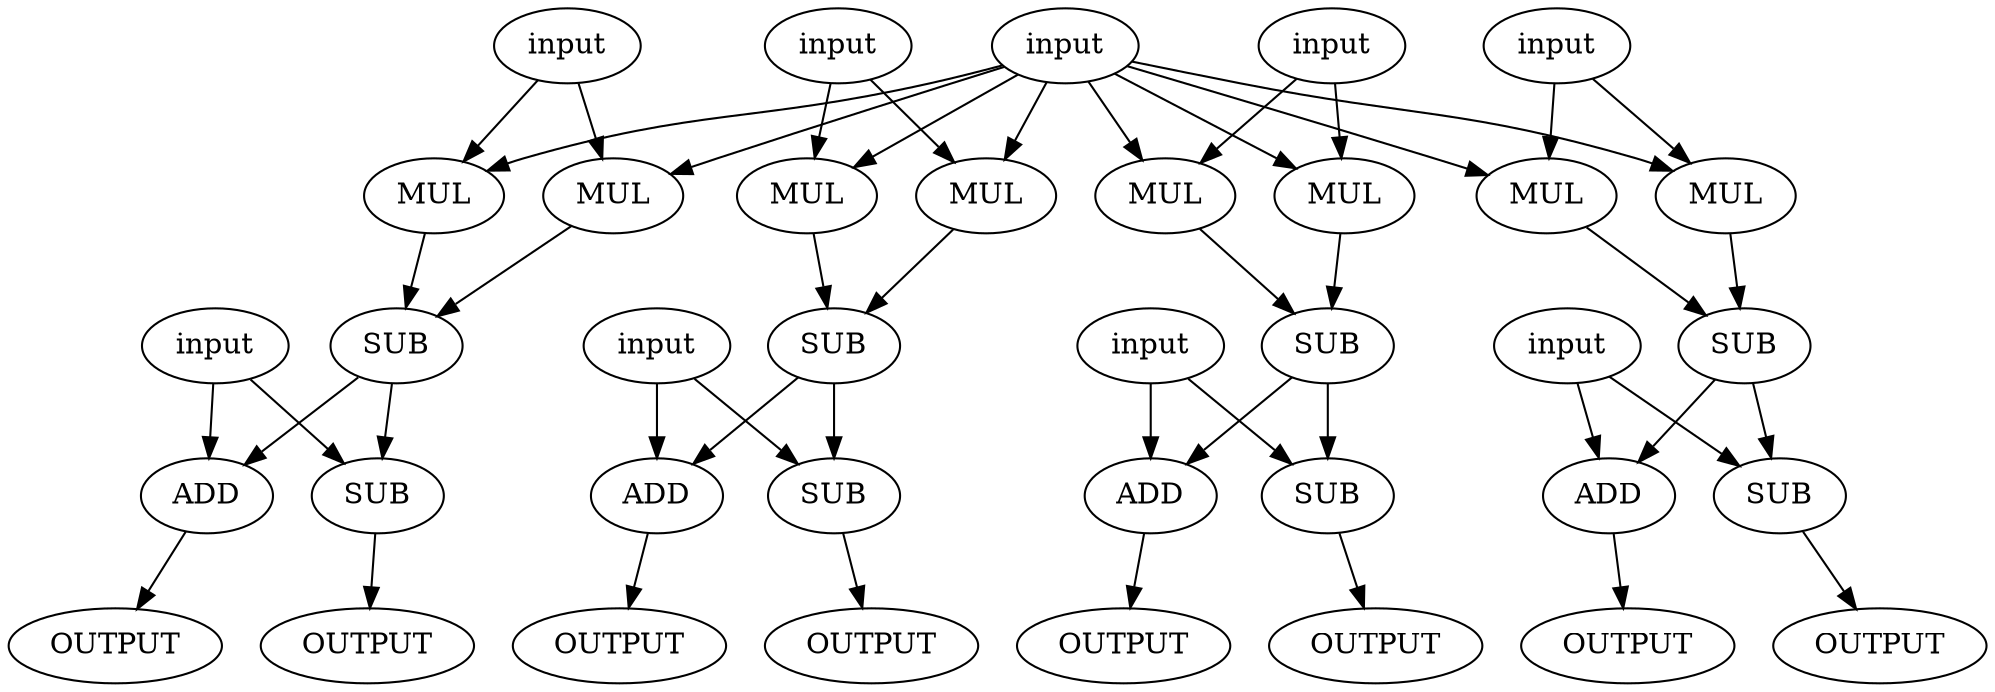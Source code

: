 digraph G { 
N0 [label=input]; 
N1 [label=input]; 
N2 [ label=input]; 
N3 [label=input];
N4 [ label=input]; 
N5 [  label=input];
N6 [ label=input]; 
N7 [ label=input]; 
N8 [label=input]; 
N9 [label=MUL]; 
N10 [ label=MUL]; 
N11 [label=MUL];
N12 [ label=MUL]; 
N13 [label=MUL]; 
N14 [ label=MUL]; 
N15 [  label=MUL];
N16 [ label=MUL]; 
N17 [ label=SUB]; 
N18 [  label=SUB]; 
N19 [ label=SUB]; 
N20 [  label=SUB]; 
N21 [  label=ADD]; 
N22 [ label=ADD];
N23 [  label=ADD];
N24 [ label=ADD];
N25 [  label=SUB];
N26 [  label=SUB]; 
N27 [ label=SUB]; 
N28 [ label=SUB];
N29 [  label=OUTPUT]; 
N30 [  label=OUTPUT]; 
N31 [ label=OUTPUT]; 
N32 [ label=OUTPUT]; 
N33 [ label=OUTPUT]; 
N34 [  label=OUTPUT]; 
N35 [ label=OUTPUT]; 
N36 [ label=OUTPUT]; 
N0 -> N21[ color=black ];
N0 -> N25[ color=black ];
N1 -> N22[ color=black ];
N1 -> N26[ color=black ];
N2 -> N23[ color=black ];
N2 -> N27[ color=black ];
N3 -> N24[ color=black ];
N3 -> N28[ color=black ];
N4 -> N9[ color=black ];
N4 -> N13[ color=black ]; 
N5 -> N10[ color=black ];
N5 -> N14[ color=black ];
N6 -> N11[ color=black ];
N6 -> N15[ color=black ];
N7 -> N12[ color=black ];
N7 -> N16[ color=black ];
N8 -> N9[ color=black ];
N8 -> N10[ color=black ];
N8 -> N11[ color=black ];
N8 -> N12[ color=black ];
N8 -> N13[ color=black ];
N8 -> N14[ color=black ];
N8 -> N15[ color=black ];
N8 -> N16[ color=black ];
N9 -> N17[ color=black ];
N10 -> N18[ color=black ]; 
N11 -> N19[ color=black ];
N12 -> N20[ color=black ];
N13 -> N17[ color=black ];
N14 -> N18[ color=black ]; 
N15 -> N19[ color=black ];
N16 -> N20[ color=black ];
N17 -> N21[ color=black ];
N17 -> N25[ color=black ];
N18 -> N22[ color=black ];
N18 -> N26[ color=black ];
N19 -> N23[ color=black ];
N19 -> N27[ color=black ];
N20 -> N24[ color=black ];
N20 -> N28[ color=black ];
N21 -> N29[ color=black ]; 
N22 -> N31[ color=black ]; 
N23 -> N33[ color=black ]; 
N24 -> N35[ color=black ]; 
N25 -> N30[ color=black ];
N26 -> N32[ color=black ];
N27 -> N34[ color=black ]; 
N28 -> N36[ color=black ];


}
